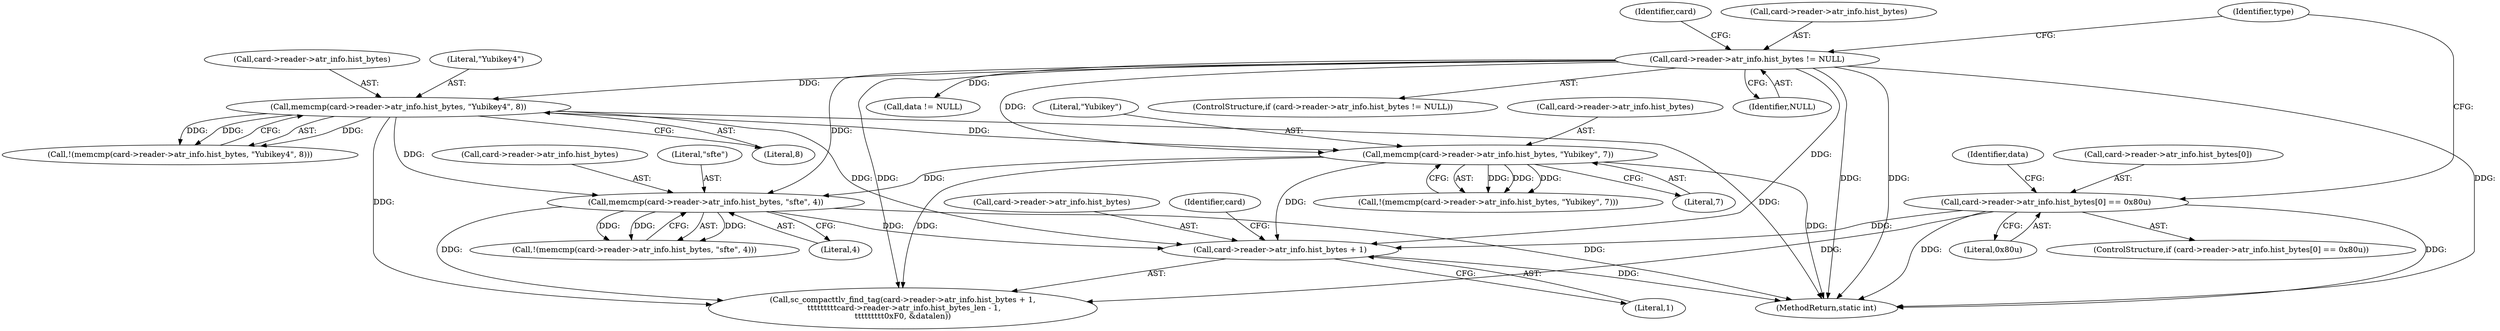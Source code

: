 digraph "0_OpenSC_8fe377e93b4b56060e5bbfb6f3142ceaeca744fa_15@API" {
"1000280" [label="(Call,card->reader->atr_info.hist_bytes + 1)"];
"1000247" [label="(Call,memcmp(card->reader->atr_info.hist_bytes, \"sfte\", 4))"];
"1000171" [label="(Call,card->reader->atr_info.hist_bytes != NULL)"];
"1000220" [label="(Call,memcmp(card->reader->atr_info.hist_bytes, \"Yubikey\", 7))"];
"1000193" [label="(Call,memcmp(card->reader->atr_info.hist_bytes, \"Yubikey4\", 8))"];
"1000263" [label="(Call,card->reader->atr_info.hist_bytes[0] == 0x80u)"];
"1000193" [label="(Call,memcmp(card->reader->atr_info.hist_bytes, \"Yubikey4\", 8))"];
"1000346" [label="(Identifier,type)"];
"1000228" [label="(Literal,\"Yubikey\")"];
"1000187" [label="(Identifier,card)"];
"1000179" [label="(Identifier,NULL)"];
"1000172" [label="(Call,card->reader->atr_info.hist_bytes)"];
"1000281" [label="(Call,card->reader->atr_info.hist_bytes)"];
"1000516" [label="(MethodReturn,static int)"];
"1000255" [label="(Literal,\"sfte\")"];
"1000201" [label="(Literal,\"Yubikey4\")"];
"1000221" [label="(Call,card->reader->atr_info.hist_bytes)"];
"1000279" [label="(Call,sc_compacttlv_find_tag(card->reader->atr_info.hist_bytes + 1,\n \t\t\t\t\t\t\t\t\tcard->reader->atr_info.hist_bytes_len - 1,\n\t\t\t\t\t\t\t\t\t0xF0, &datalen))"];
"1000171" [label="(Call,card->reader->atr_info.hist_bytes != NULL)"];
"1000248" [label="(Call,card->reader->atr_info.hist_bytes)"];
"1000202" [label="(Literal,8)"];
"1000219" [label="(Call,!(memcmp(card->reader->atr_info.hist_bytes, \"Yubikey\", 7)))"];
"1000194" [label="(Call,card->reader->atr_info.hist_bytes)"];
"1000220" [label="(Call,memcmp(card->reader->atr_info.hist_bytes, \"Yubikey\", 7))"];
"1000263" [label="(Call,card->reader->atr_info.hist_bytes[0] == 0x80u)"];
"1000280" [label="(Call,card->reader->atr_info.hist_bytes + 1)"];
"1000273" [label="(Literal,0x80u)"];
"1000262" [label="(ControlStructure,if (card->reader->atr_info.hist_bytes[0] == 0x80u))"];
"1000264" [label="(Call,card->reader->atr_info.hist_bytes[0])"];
"1000256" [label="(Literal,4)"];
"1000229" [label="(Literal,7)"];
"1000302" [label="(Call,data != NULL)"];
"1000246" [label="(Call,!(memcmp(card->reader->atr_info.hist_bytes, \"sfte\", 4)))"];
"1000170" [label="(ControlStructure,if (card->reader->atr_info.hist_bytes != NULL))"];
"1000293" [label="(Identifier,card)"];
"1000192" [label="(Call,!(memcmp(card->reader->atr_info.hist_bytes, \"Yubikey4\", 8)))"];
"1000247" [label="(Call,memcmp(card->reader->atr_info.hist_bytes, \"sfte\", 4))"];
"1000278" [label="(Identifier,data)"];
"1000288" [label="(Literal,1)"];
"1000280" -> "1000279"  [label="AST: "];
"1000280" -> "1000288"  [label="CFG: "];
"1000281" -> "1000280"  [label="AST: "];
"1000288" -> "1000280"  [label="AST: "];
"1000293" -> "1000280"  [label="CFG: "];
"1000280" -> "1000516"  [label="DDG: "];
"1000247" -> "1000280"  [label="DDG: "];
"1000171" -> "1000280"  [label="DDG: "];
"1000263" -> "1000280"  [label="DDG: "];
"1000220" -> "1000280"  [label="DDG: "];
"1000193" -> "1000280"  [label="DDG: "];
"1000247" -> "1000246"  [label="AST: "];
"1000247" -> "1000256"  [label="CFG: "];
"1000248" -> "1000247"  [label="AST: "];
"1000255" -> "1000247"  [label="AST: "];
"1000256" -> "1000247"  [label="AST: "];
"1000246" -> "1000247"  [label="CFG: "];
"1000247" -> "1000516"  [label="DDG: "];
"1000247" -> "1000246"  [label="DDG: "];
"1000247" -> "1000246"  [label="DDG: "];
"1000247" -> "1000246"  [label="DDG: "];
"1000171" -> "1000247"  [label="DDG: "];
"1000220" -> "1000247"  [label="DDG: "];
"1000193" -> "1000247"  [label="DDG: "];
"1000247" -> "1000279"  [label="DDG: "];
"1000171" -> "1000170"  [label="AST: "];
"1000171" -> "1000179"  [label="CFG: "];
"1000172" -> "1000171"  [label="AST: "];
"1000179" -> "1000171"  [label="AST: "];
"1000187" -> "1000171"  [label="CFG: "];
"1000346" -> "1000171"  [label="CFG: "];
"1000171" -> "1000516"  [label="DDG: "];
"1000171" -> "1000516"  [label="DDG: "];
"1000171" -> "1000516"  [label="DDG: "];
"1000171" -> "1000193"  [label="DDG: "];
"1000171" -> "1000220"  [label="DDG: "];
"1000171" -> "1000279"  [label="DDG: "];
"1000171" -> "1000302"  [label="DDG: "];
"1000220" -> "1000219"  [label="AST: "];
"1000220" -> "1000229"  [label="CFG: "];
"1000221" -> "1000220"  [label="AST: "];
"1000228" -> "1000220"  [label="AST: "];
"1000229" -> "1000220"  [label="AST: "];
"1000219" -> "1000220"  [label="CFG: "];
"1000220" -> "1000516"  [label="DDG: "];
"1000220" -> "1000219"  [label="DDG: "];
"1000220" -> "1000219"  [label="DDG: "];
"1000220" -> "1000219"  [label="DDG: "];
"1000193" -> "1000220"  [label="DDG: "];
"1000220" -> "1000279"  [label="DDG: "];
"1000193" -> "1000192"  [label="AST: "];
"1000193" -> "1000202"  [label="CFG: "];
"1000194" -> "1000193"  [label="AST: "];
"1000201" -> "1000193"  [label="AST: "];
"1000202" -> "1000193"  [label="AST: "];
"1000192" -> "1000193"  [label="CFG: "];
"1000193" -> "1000516"  [label="DDG: "];
"1000193" -> "1000192"  [label="DDG: "];
"1000193" -> "1000192"  [label="DDG: "];
"1000193" -> "1000192"  [label="DDG: "];
"1000193" -> "1000279"  [label="DDG: "];
"1000263" -> "1000262"  [label="AST: "];
"1000263" -> "1000273"  [label="CFG: "];
"1000264" -> "1000263"  [label="AST: "];
"1000273" -> "1000263"  [label="AST: "];
"1000278" -> "1000263"  [label="CFG: "];
"1000346" -> "1000263"  [label="CFG: "];
"1000263" -> "1000516"  [label="DDG: "];
"1000263" -> "1000516"  [label="DDG: "];
"1000263" -> "1000279"  [label="DDG: "];
}
